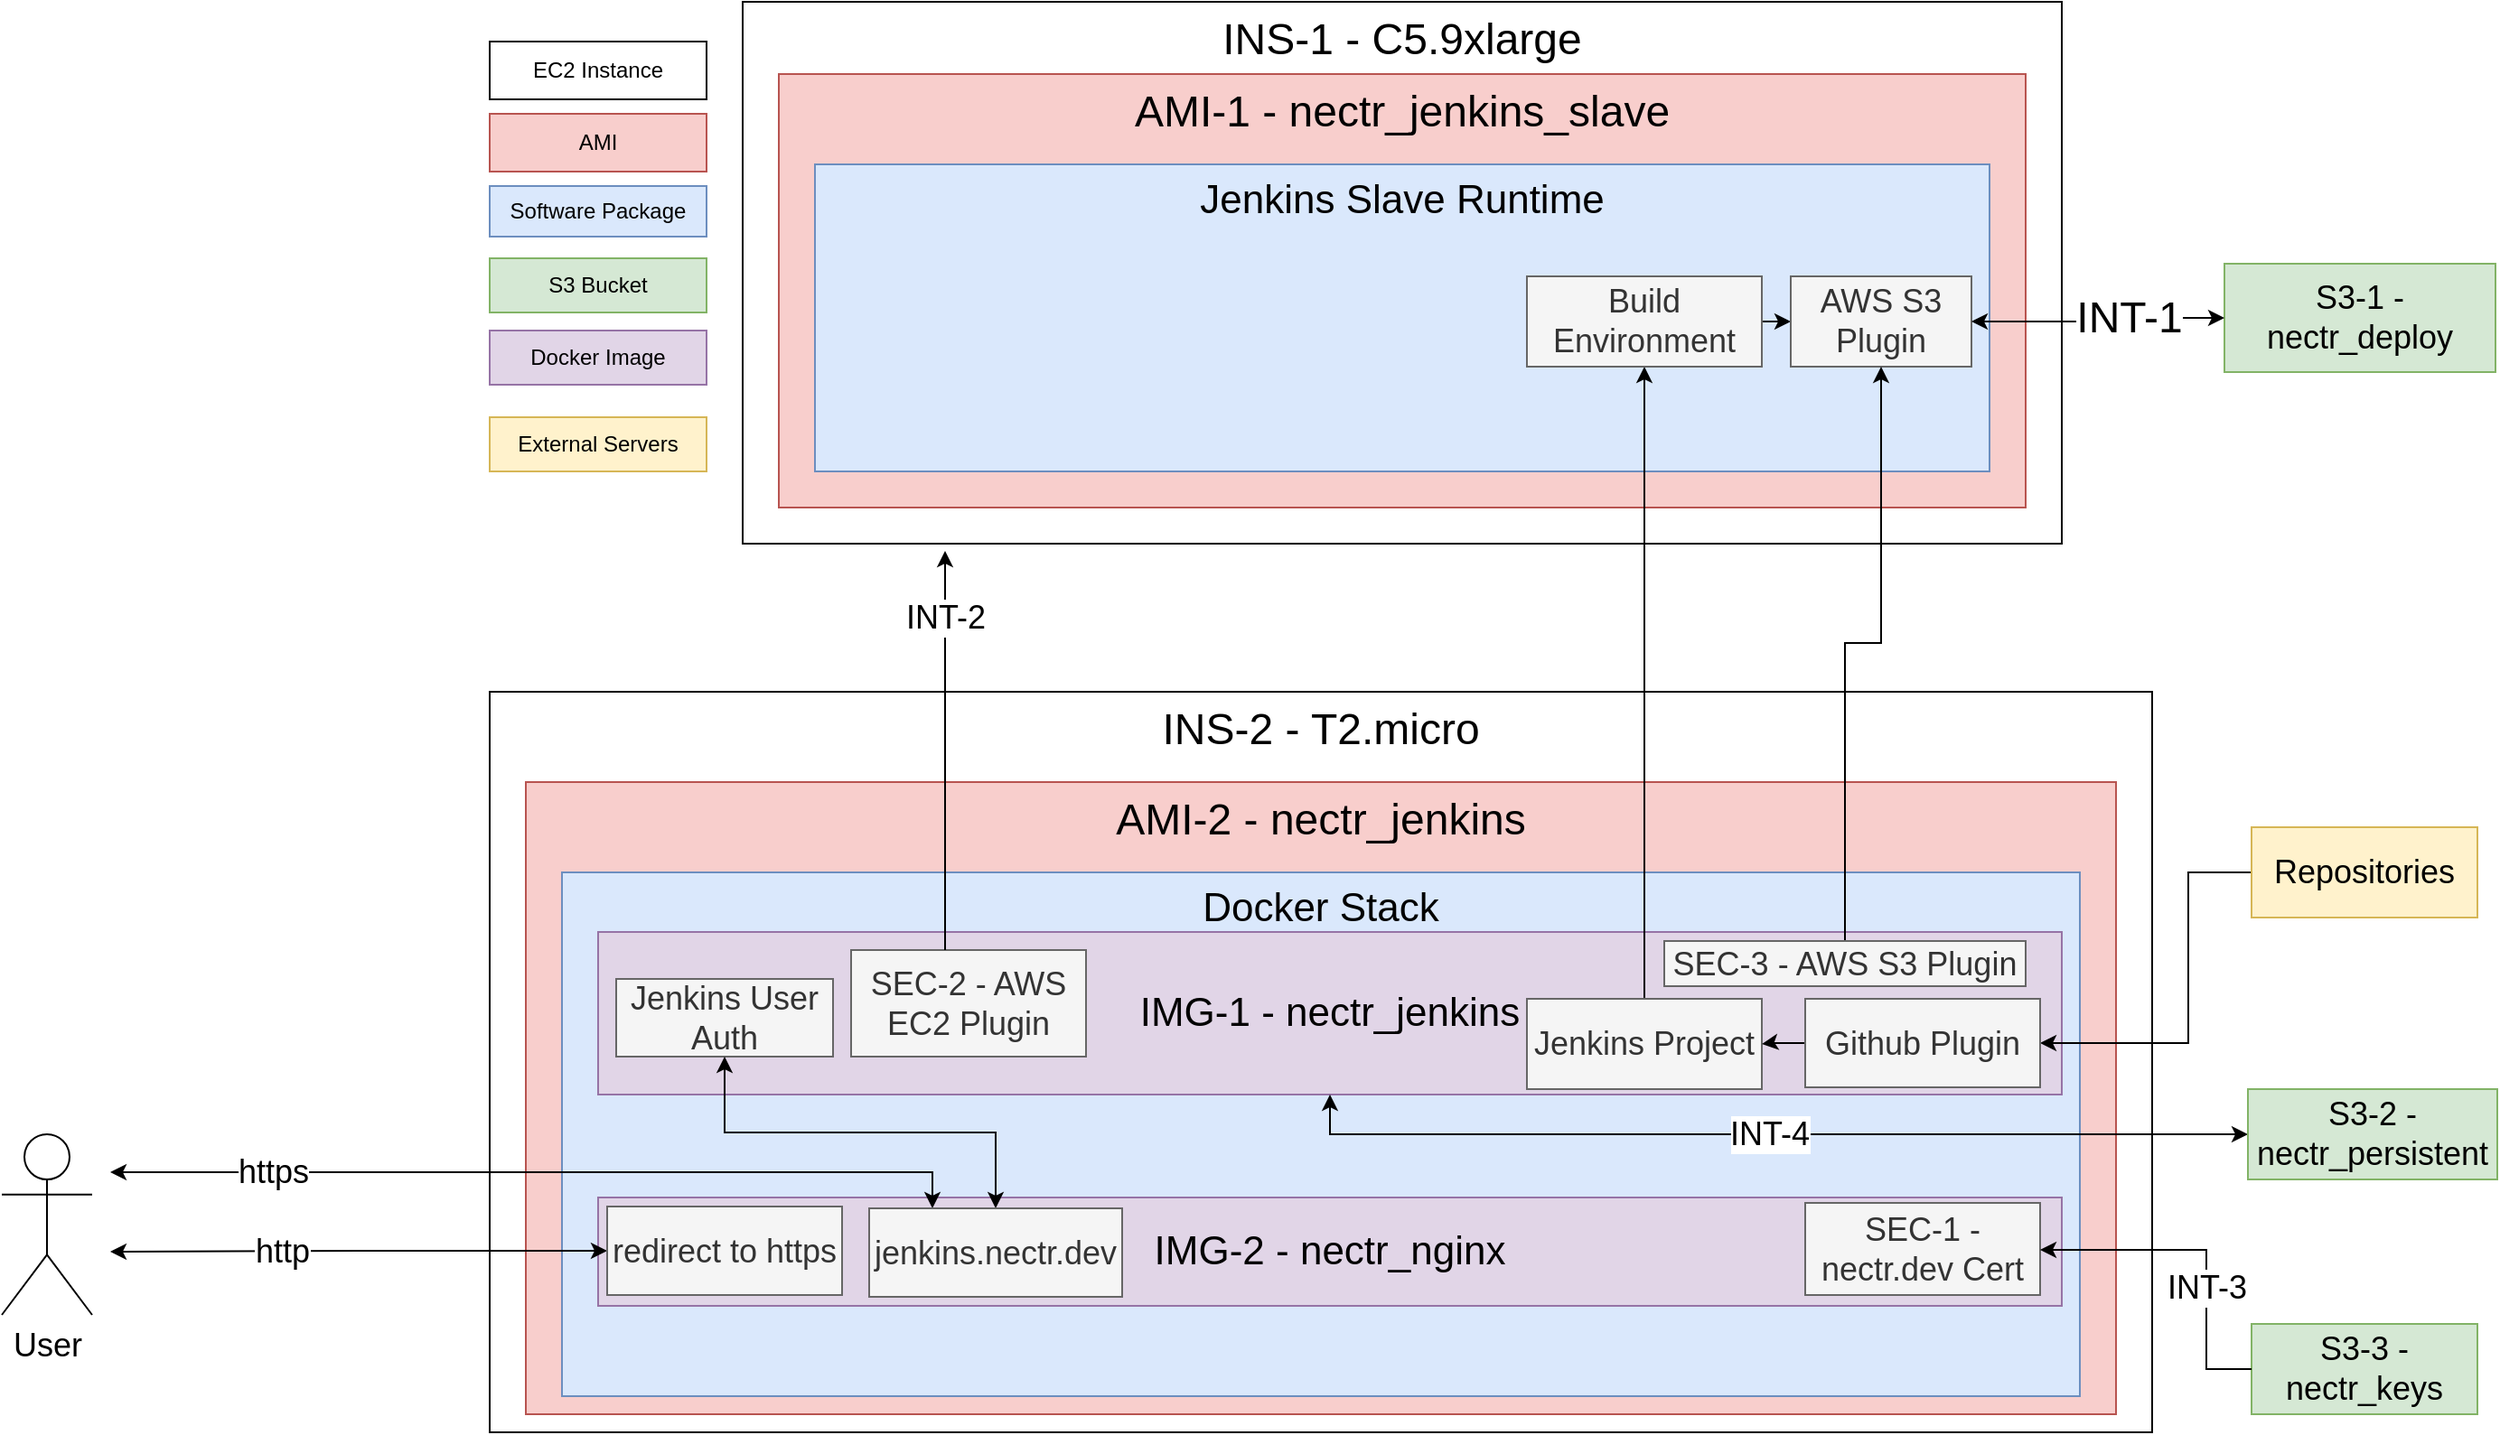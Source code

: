 <mxfile version="10.6.3" type="device"><diagram name="Page-1" id="5f0bae14-7c28-e335-631c-24af17079c00"><mxGraphModel dx="1695" dy="987" grid="1" gridSize="10" guides="1" tooltips="1" connect="1" arrows="1" fold="1" page="1" pageScale="1" pageWidth="1654" pageHeight="1169" background="#ffffff" math="0" shadow="0"><root><mxCell id="0"/><mxCell id="1" parent="0"/><mxCell id="70CeK-_8GrxNmAkok2IN-2" value="EC2 Instance" style="rounded=0;whiteSpace=wrap;html=1;" vertex="1" parent="1"><mxGeometry x="380" y="107" width="120" height="32" as="geometry"/></mxCell><mxCell id="70CeK-_8GrxNmAkok2IN-3" value="AMI" style="rounded=0;whiteSpace=wrap;html=1;fillColor=#f8cecc;strokeColor=#b85450;" vertex="1" parent="1"><mxGeometry x="380" y="147" width="120" height="32" as="geometry"/></mxCell><mxCell id="70CeK-_8GrxNmAkok2IN-4" value="Software Package" style="rounded=0;whiteSpace=wrap;html=1;fillColor=#dae8fc;strokeColor=#6c8ebf;" vertex="1" parent="1"><mxGeometry x="380" y="187" width="120" height="28" as="geometry"/></mxCell><mxCell id="70CeK-_8GrxNmAkok2IN-5" value="INS-1 - C5.9xlarge" style="rounded=0;whiteSpace=wrap;html=1;fontSize=24;align=center;labelPosition=center;verticalLabelPosition=middle;verticalAlign=top;textDirection=ltr;" vertex="1" parent="1"><mxGeometry x="520" y="85" width="730" height="300" as="geometry"/></mxCell><mxCell id="70CeK-_8GrxNmAkok2IN-7" value="AMI-1 - nectr_jenkins_slave" style="rounded=0;whiteSpace=wrap;html=1;fontSize=24;align=center;labelPosition=center;verticalLabelPosition=middle;verticalAlign=top;textDirection=ltr;fillColor=#f8cecc;strokeColor=#b85450;" vertex="1" parent="1"><mxGeometry x="540" y="125" width="690" height="240" as="geometry"/></mxCell><mxCell id="70CeK-_8GrxNmAkok2IN-11" value="S3 Bucket" style="rounded=0;whiteSpace=wrap;html=1;fillColor=#d5e8d4;strokeColor=#82b366;" vertex="1" parent="1"><mxGeometry x="380" y="227" width="120" height="30" as="geometry"/></mxCell><mxCell id="70CeK-_8GrxNmAkok2IN-16" value="S3-1 - nectr_deploy" style="rounded=0;whiteSpace=wrap;html=1;fontSize=18;align=center;labelPosition=center;verticalLabelPosition=middle;verticalAlign=middle;textDirection=ltr;fillColor=#d5e8d4;strokeColor=#82b366;" vertex="1" parent="1"><mxGeometry x="1340" y="230" width="150" height="60" as="geometry"/></mxCell><mxCell id="70CeK-_8GrxNmAkok2IN-17" value="&lt;span style=&quot;font-size: 22px&quot;&gt;Jenkins Slave Runtime&lt;/span&gt;" style="rounded=0;whiteSpace=wrap;html=1;fillColor=#dae8fc;strokeColor=#6c8ebf;verticalAlign=top;" vertex="1" parent="1"><mxGeometry x="560" y="175" width="650" height="170" as="geometry"/></mxCell><mxCell id="70CeK-_8GrxNmAkok2IN-19" value="INS-2 - T2.micro" style="rounded=0;whiteSpace=wrap;html=1;fontSize=24;align=center;labelPosition=center;verticalLabelPosition=middle;verticalAlign=top;textDirection=ltr;" vertex="1" parent="1"><mxGeometry x="380" y="467" width="920" height="410" as="geometry"/></mxCell><mxCell id="70CeK-_8GrxNmAkok2IN-20" value="AMI-2 - nectr_jenkins" style="rounded=0;whiteSpace=wrap;html=1;fontSize=24;align=center;labelPosition=center;verticalLabelPosition=middle;verticalAlign=top;textDirection=ltr;fillColor=#f8cecc;strokeColor=#b85450;" vertex="1" parent="1"><mxGeometry x="400" y="517" width="880" height="350" as="geometry"/></mxCell><mxCell id="70CeK-_8GrxNmAkok2IN-21" value="&lt;span style=&quot;font-size: 22px&quot;&gt;Docker Stack&lt;/span&gt;" style="rounded=0;whiteSpace=wrap;html=1;fillColor=#dae8fc;strokeColor=#6c8ebf;verticalAlign=top;" vertex="1" parent="1"><mxGeometry x="420" y="567" width="840" height="290" as="geometry"/></mxCell><mxCell id="70CeK-_8GrxNmAkok2IN-23" value="Docker Image" style="rounded=0;whiteSpace=wrap;html=1;fillColor=#e1d5e7;strokeColor=#9673a6;" vertex="1" parent="1"><mxGeometry x="380" y="267" width="120" height="30" as="geometry"/></mxCell><mxCell id="70CeK-_8GrxNmAkok2IN-24" value="&lt;font style=&quot;font-size: 22px&quot;&gt;IMG-1 - nectr_jenkins&lt;/font&gt;" style="rounded=0;whiteSpace=wrap;html=1;fillColor=#e1d5e7;strokeColor=#9673a6;" vertex="1" parent="1"><mxGeometry x="440" y="600" width="810" height="90" as="geometry"/></mxCell><mxCell id="70CeK-_8GrxNmAkok2IN-25" value="External Servers" style="rounded=0;whiteSpace=wrap;html=1;fillColor=#fff2cc;strokeColor=#d6b656;" vertex="1" parent="1"><mxGeometry x="380" y="315" width="120" height="30" as="geometry"/></mxCell><mxCell id="70CeK-_8GrxNmAkok2IN-34" style="edgeStyle=orthogonalEdgeStyle;rounded=0;orthogonalLoop=1;jettySize=auto;html=1;exitX=0;exitY=0.5;exitDx=0;exitDy=0;entryX=1;entryY=0.5;entryDx=0;entryDy=0;fontSize=18;" edge="1" parent="1" source="70CeK-_8GrxNmAkok2IN-26" target="70CeK-_8GrxNmAkok2IN-32"><mxGeometry relative="1" as="geometry"><Array as="points"><mxPoint x="1320" y="567"/><mxPoint x="1320" y="661"/></Array></mxGeometry></mxCell><mxCell id="70CeK-_8GrxNmAkok2IN-26" value="Repositories" style="rounded=0;whiteSpace=wrap;html=1;fillColor=#fff2cc;strokeColor=#d6b656;fontSize=18;" vertex="1" parent="1"><mxGeometry x="1355" y="542" width="125" height="50" as="geometry"/></mxCell><mxCell id="70CeK-_8GrxNmAkok2IN-39" style="edgeStyle=orthogonalEdgeStyle;rounded=0;orthogonalLoop=1;jettySize=auto;html=1;exitX=0.5;exitY=0;exitDx=0;exitDy=0;entryX=0.5;entryY=1;entryDx=0;entryDy=0;fontSize=18;" edge="1" parent="1" source="70CeK-_8GrxNmAkok2IN-27" target="70CeK-_8GrxNmAkok2IN-35"><mxGeometry relative="1" as="geometry"/></mxCell><mxCell id="70CeK-_8GrxNmAkok2IN-27" value="Jenkins Project" style="rounded=0;whiteSpace=wrap;html=1;fontSize=18;align=center;fillColor=#f5f5f5;strokeColor=#666666;fontColor=#333333;" vertex="1" parent="1"><mxGeometry x="954" y="637" width="130" height="50" as="geometry"/></mxCell><mxCell id="70CeK-_8GrxNmAkok2IN-30" value="SEC-2 - AWS EC2 Plugin" style="rounded=0;whiteSpace=wrap;html=1;fontSize=18;align=center;fillColor=#f5f5f5;strokeColor=#666666;fontColor=#333333;" vertex="1" parent="1"><mxGeometry x="580" y="610" width="130" height="59" as="geometry"/></mxCell><mxCell id="70CeK-_8GrxNmAkok2IN-22" value="INT-2" style="edgeStyle=orthogonalEdgeStyle;rounded=0;orthogonalLoop=1;jettySize=auto;html=1;fontSize=18;" edge="1" parent="1"><mxGeometry x="0.669" relative="1" as="geometry"><mxPoint x="632" y="610" as="sourcePoint"/><mxPoint x="632" y="389" as="targetPoint"/><Array as="points"><mxPoint x="632" y="389"/></Array><mxPoint as="offset"/></mxGeometry></mxCell><mxCell id="70CeK-_8GrxNmAkok2IN-38" value="" style="edgeStyle=orthogonalEdgeStyle;rounded=0;orthogonalLoop=1;jettySize=auto;html=1;fontSize=18;" edge="1" parent="1" source="70CeK-_8GrxNmAkok2IN-32" target="70CeK-_8GrxNmAkok2IN-27"><mxGeometry relative="1" as="geometry"/></mxCell><mxCell id="70CeK-_8GrxNmAkok2IN-32" value="Github Plugin" style="rounded=0;whiteSpace=wrap;html=1;fontSize=18;align=center;fillColor=#f5f5f5;strokeColor=#666666;fontColor=#333333;" vertex="1" parent="1"><mxGeometry x="1108" y="637" width="130" height="49" as="geometry"/></mxCell><mxCell id="70CeK-_8GrxNmAkok2IN-41" style="edgeStyle=orthogonalEdgeStyle;rounded=0;orthogonalLoop=1;jettySize=auto;html=1;exitX=1;exitY=0.5;exitDx=0;exitDy=0;entryX=0;entryY=0.5;entryDx=0;entryDy=0;startArrow=none;startFill=0;fontSize=18;" edge="1" parent="1" source="70CeK-_8GrxNmAkok2IN-35" target="70CeK-_8GrxNmAkok2IN-40"><mxGeometry relative="1" as="geometry"/></mxCell><mxCell id="70CeK-_8GrxNmAkok2IN-35" value="Build Environment" style="rounded=0;whiteSpace=wrap;html=1;fontSize=18;align=center;fillColor=#f5f5f5;strokeColor=#666666;fontColor=#333333;" vertex="1" parent="1"><mxGeometry x="954" y="237" width="130" height="50" as="geometry"/></mxCell><mxCell id="70CeK-_8GrxNmAkok2IN-40" value="AWS S3 Plugin" style="rounded=0;whiteSpace=wrap;html=1;fontSize=18;align=center;fillColor=#f5f5f5;strokeColor=#666666;fontColor=#333333;" vertex="1" parent="1"><mxGeometry x="1100" y="237" width="100" height="50" as="geometry"/></mxCell><mxCell id="70CeK-_8GrxNmAkok2IN-18" value="INT-1" style="edgeStyle=orthogonalEdgeStyle;rounded=0;orthogonalLoop=1;jettySize=auto;html=1;exitX=1;exitY=0.5;exitDx=0;exitDy=0;entryX=0;entryY=0.5;entryDx=0;entryDy=0;fontSize=24;startArrow=classic;startFill=1;" edge="1" parent="1" source="70CeK-_8GrxNmAkok2IN-40" target="70CeK-_8GrxNmAkok2IN-16"><mxGeometry x="0.248" relative="1" as="geometry"><mxPoint as="offset"/></mxGeometry></mxCell><mxCell id="70CeK-_8GrxNmAkok2IN-42" value="S3-3 - nectr_keys" style="rounded=0;whiteSpace=wrap;html=1;fontSize=18;align=center;labelPosition=center;verticalLabelPosition=middle;verticalAlign=middle;textDirection=ltr;fillColor=#d5e8d4;strokeColor=#82b366;" vertex="1" parent="1"><mxGeometry x="1355" y="817" width="125" height="50" as="geometry"/></mxCell><mxCell id="70CeK-_8GrxNmAkok2IN-43" value="&lt;font style=&quot;font-size: 22px&quot;&gt;IMG-2 - nectr_nginx&lt;/font&gt;" style="rounded=0;whiteSpace=wrap;html=1;fillColor=#e1d5e7;strokeColor=#9673a6;" vertex="1" parent="1"><mxGeometry x="440" y="747" width="810" height="60" as="geometry"/></mxCell><mxCell id="70CeK-_8GrxNmAkok2IN-47" value="SEC-1 - nectr.dev Cert" style="rounded=0;whiteSpace=wrap;html=1;fontSize=18;align=center;fillColor=#f5f5f5;strokeColor=#666666;fontColor=#333333;" vertex="1" parent="1"><mxGeometry x="1108" y="750" width="130" height="51" as="geometry"/></mxCell><mxCell id="70CeK-_8GrxNmAkok2IN-48" value="INT-3" style="edgeStyle=orthogonalEdgeStyle;rounded=0;orthogonalLoop=1;jettySize=auto;html=1;exitX=0;exitY=0.5;exitDx=0;exitDy=0;startArrow=none;startFill=0;fontSize=18;" edge="1" parent="1" source="70CeK-_8GrxNmAkok2IN-42"><mxGeometry x="-0.236" relative="1" as="geometry"><mxPoint x="1238" y="776" as="targetPoint"/><Array as="points"><mxPoint x="1330" y="842"/><mxPoint x="1330" y="776"/></Array><mxPoint as="offset"/></mxGeometry></mxCell><mxCell id="70CeK-_8GrxNmAkok2IN-50" value="Jenkins User Auth" style="rounded=0;whiteSpace=wrap;html=1;fontSize=18;align=center;fillColor=#f5f5f5;strokeColor=#666666;fontColor=#333333;" vertex="1" parent="1"><mxGeometry x="450" y="626" width="120" height="43" as="geometry"/></mxCell><mxCell id="70CeK-_8GrxNmAkok2IN-51" value="User" style="shape=umlActor;verticalLabelPosition=bottom;labelBackgroundColor=#ffffff;verticalAlign=top;html=1;outlineConnect=0;fontSize=18;align=center;" vertex="1" parent="1"><mxGeometry x="110" y="712" width="50" height="100" as="geometry"/></mxCell><mxCell id="70CeK-_8GrxNmAkok2IN-58" style="edgeStyle=orthogonalEdgeStyle;rounded=0;orthogonalLoop=1;jettySize=auto;html=1;exitX=0;exitY=0.5;exitDx=0;exitDy=0;startArrow=classic;startFill=1;fontSize=18;" edge="1" parent="1" source="70CeK-_8GrxNmAkok2IN-54"><mxGeometry relative="1" as="geometry"><mxPoint x="170" y="777" as="targetPoint"/><Array as="points"><mxPoint x="308" y="777"/></Array></mxGeometry></mxCell><mxCell id="70CeK-_8GrxNmAkok2IN-59" value="http" style="text;html=1;resizable=0;points=[];align=center;verticalAlign=middle;labelBackgroundColor=#ffffff;fontSize=18;" vertex="1" connectable="0" parent="70CeK-_8GrxNmAkok2IN-58"><mxGeometry x="0.309" relative="1" as="geometry"><mxPoint as="offset"/></mxGeometry></mxCell><mxCell id="70CeK-_8GrxNmAkok2IN-54" value="redirect to https" style="rounded=0;whiteSpace=wrap;html=1;fontSize=18;align=center;fillColor=#f5f5f5;strokeColor=#666666;fontColor=#333333;" vertex="1" parent="1"><mxGeometry x="445" y="752" width="130" height="49" as="geometry"/></mxCell><mxCell id="70CeK-_8GrxNmAkok2IN-61" value="https" style="edgeStyle=orthogonalEdgeStyle;rounded=0;orthogonalLoop=1;jettySize=auto;html=1;exitX=0.25;exitY=0;exitDx=0;exitDy=0;startArrow=classic;startFill=1;fontSize=18;" edge="1" parent="1" source="70CeK-_8GrxNmAkok2IN-60"><mxGeometry x="0.621" relative="1" as="geometry"><mxPoint x="170" y="733" as="targetPoint"/><Array as="points"><mxPoint x="625" y="733"/><mxPoint x="170" y="733"/></Array><mxPoint as="offset"/></mxGeometry></mxCell><mxCell id="70CeK-_8GrxNmAkok2IN-63" style="edgeStyle=orthogonalEdgeStyle;rounded=0;orthogonalLoop=1;jettySize=auto;html=1;exitX=0.5;exitY=0;exitDx=0;exitDy=0;entryX=0.5;entryY=1;entryDx=0;entryDy=0;startArrow=classic;startFill=1;fontSize=18;" edge="1" parent="1" source="70CeK-_8GrxNmAkok2IN-60" target="70CeK-_8GrxNmAkok2IN-50"><mxGeometry relative="1" as="geometry"/></mxCell><mxCell id="70CeK-_8GrxNmAkok2IN-60" value="jenkins.nectr.dev" style="rounded=0;whiteSpace=wrap;html=1;fontSize=18;align=center;fillColor=#f5f5f5;strokeColor=#666666;fontColor=#333333;" vertex="1" parent="1"><mxGeometry x="590" y="753" width="140" height="49" as="geometry"/></mxCell><mxCell id="70CeK-_8GrxNmAkok2IN-65" value="INT-4" style="edgeStyle=orthogonalEdgeStyle;rounded=0;orthogonalLoop=1;jettySize=auto;html=1;exitX=0;exitY=0.5;exitDx=0;exitDy=0;entryX=0.5;entryY=1;entryDx=0;entryDy=0;startArrow=classic;startFill=1;fontSize=18;" edge="1" parent="1" source="70CeK-_8GrxNmAkok2IN-64" target="70CeK-_8GrxNmAkok2IN-24"><mxGeometry relative="1" as="geometry"/></mxCell><mxCell id="70CeK-_8GrxNmAkok2IN-64" value="S3-2 - nectr_persistent" style="rounded=0;whiteSpace=wrap;html=1;fontSize=18;align=center;labelPosition=center;verticalLabelPosition=middle;verticalAlign=middle;textDirection=ltr;fillColor=#d5e8d4;strokeColor=#82b366;" vertex="1" parent="1"><mxGeometry x="1353" y="687" width="138" height="50" as="geometry"/></mxCell><mxCell id="70CeK-_8GrxNmAkok2IN-67" style="edgeStyle=orthogonalEdgeStyle;rounded=0;orthogonalLoop=1;jettySize=auto;html=1;exitX=0.5;exitY=0;exitDx=0;exitDy=0;entryX=0.5;entryY=1;entryDx=0;entryDy=0;startArrow=none;startFill=0;fontSize=18;" edge="1" parent="1" source="70CeK-_8GrxNmAkok2IN-66" target="70CeK-_8GrxNmAkok2IN-40"><mxGeometry relative="1" as="geometry"><Array as="points"><mxPoint x="1130" y="440"/><mxPoint x="1150" y="440"/></Array></mxGeometry></mxCell><mxCell id="70CeK-_8GrxNmAkok2IN-66" value="SEC-3 - AWS S3 Plugin" style="rounded=0;whiteSpace=wrap;html=1;fontSize=18;align=center;fillColor=#f5f5f5;strokeColor=#666666;fontColor=#333333;" vertex="1" parent="1"><mxGeometry x="1030" y="605" width="200" height="25" as="geometry"/></mxCell></root></mxGraphModel></diagram></mxfile>